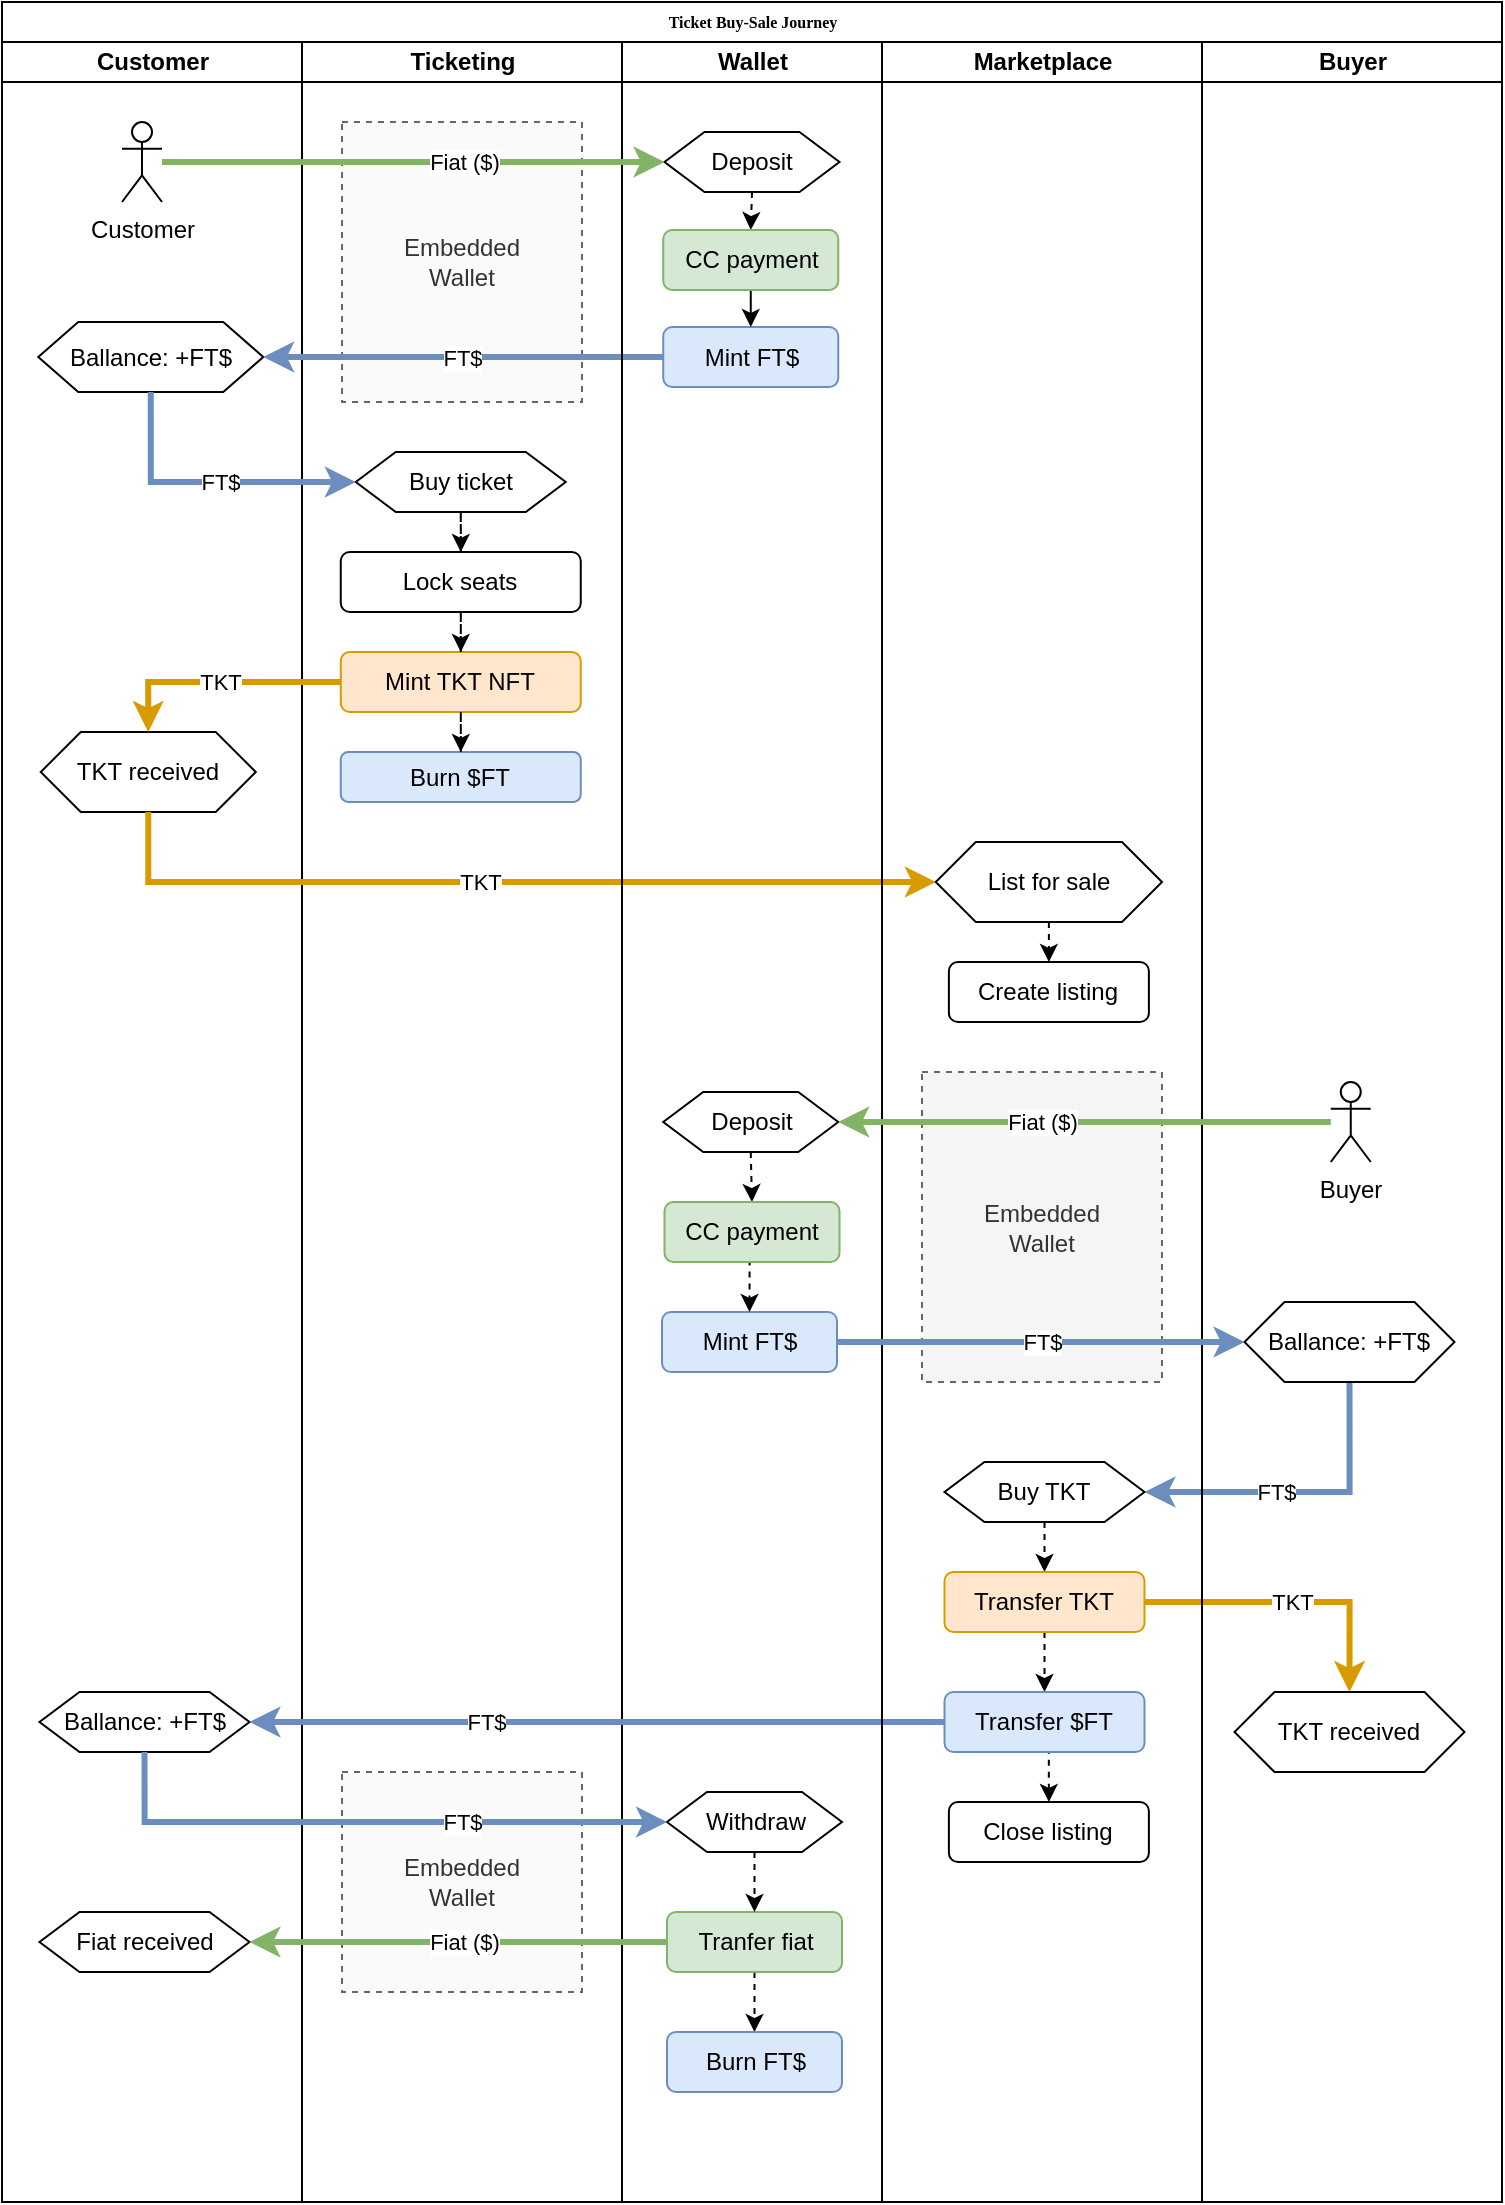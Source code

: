 <mxfile version="14.5.10" type="github">
  <diagram name="Page-1" id="74e2e168-ea6b-b213-b513-2b3c1d86103e">
    <mxGraphModel dx="1426" dy="655" grid="1" gridSize="10" guides="1" tooltips="1" connect="1" arrows="1" fold="1" page="1" pageScale="1" pageWidth="827" pageHeight="1169" background="#ffffff" math="0" shadow="0">
      <root>
        <mxCell id="0" />
        <mxCell id="1" parent="0" />
        <mxCell id="77e6c97f196da883-1" value="Ticket Buy-Sale Journey" style="swimlane;html=1;childLayout=stackLayout;startSize=20;rounded=0;shadow=0;labelBackgroundColor=none;strokeWidth=1;fontFamily=Verdana;fontSize=8;align=center;" parent="1" vertex="1">
          <mxGeometry x="30" y="20" width="750" height="1100" as="geometry" />
        </mxCell>
        <mxCell id="77e6c97f196da883-2" value="Customer" style="swimlane;html=1;startSize=20;" parent="77e6c97f196da883-1" vertex="1">
          <mxGeometry y="20" width="150" height="1080" as="geometry">
            <mxRectangle y="20" width="30" height="730" as="alternateBounds" />
          </mxGeometry>
        </mxCell>
        <mxCell id="Pq61V_5t6MFt0WhEcpon-2" value="Customer" style="shape=umlActor;verticalLabelPosition=bottom;verticalAlign=top;html=1;outlineConnect=0;" parent="77e6c97f196da883-2" vertex="1">
          <mxGeometry x="60" y="40" width="20" height="40" as="geometry" />
        </mxCell>
        <mxCell id="Pq61V_5t6MFt0WhEcpon-11" value="Ballance: +FT$" style="shape=hexagon;perimeter=hexagonPerimeter2;whiteSpace=wrap;html=1;fixedSize=1;rounded=0;" parent="77e6c97f196da883-2" vertex="1">
          <mxGeometry x="18.13" y="140" width="112.5" height="35" as="geometry" />
        </mxCell>
        <mxCell id="Pq61V_5t6MFt0WhEcpon-29" value="TKT received" style="shape=hexagon;perimeter=hexagonPerimeter2;whiteSpace=wrap;html=1;fixedSize=1;rounded=0;" parent="77e6c97f196da883-2" vertex="1">
          <mxGeometry x="19.38" y="345" width="107.5" height="40" as="geometry" />
        </mxCell>
        <mxCell id="Pq61V_5t6MFt0WhEcpon-76" value="Ballance: +FT$" style="shape=hexagon;perimeter=hexagonPerimeter2;whiteSpace=wrap;html=1;fixedSize=1;rounded=0;" parent="77e6c97f196da883-2" vertex="1">
          <mxGeometry x="18.75" y="825" width="105" height="30" as="geometry" />
        </mxCell>
        <mxCell id="Pq61V_5t6MFt0WhEcpon-93" value="Fiat received" style="shape=hexagon;perimeter=hexagonPerimeter2;whiteSpace=wrap;html=1;fixedSize=1;rounded=0;" parent="77e6c97f196da883-2" vertex="1">
          <mxGeometry x="18.75" y="935" width="105" height="30" as="geometry" />
        </mxCell>
        <mxCell id="77e6c97f196da883-4" value="Ticketing" style="swimlane;html=1;startSize=20;" parent="77e6c97f196da883-1" vertex="1">
          <mxGeometry x="150" y="20" width="160" height="1080" as="geometry" />
        </mxCell>
        <mxCell id="jXT8pUPVsxswW2iT2aq3-13" value="Embedded&lt;br&gt;Wallet" style="rounded=0;whiteSpace=wrap;html=1;dashed=1;fillColor=#f5f5f5;fillOpacity=50;strokeColor=#666666;fontColor=#333333;" parent="77e6c97f196da883-4" vertex="1">
          <mxGeometry x="20" y="40" width="120" height="140" as="geometry" />
        </mxCell>
        <mxCell id="Pq61V_5t6MFt0WhEcpon-12" value="Lock seats" style="rounded=1;whiteSpace=wrap;html=1;" parent="77e6c97f196da883-4" vertex="1">
          <mxGeometry x="19.38" y="255" width="120" height="30" as="geometry" />
        </mxCell>
        <mxCell id="Pq61V_5t6MFt0WhEcpon-18" value="Mint TKT NFT" style="whiteSpace=wrap;html=1;rounded=1;fillColor=#ffe6cc;strokeColor=#d79b00;" parent="77e6c97f196da883-4" vertex="1">
          <mxGeometry x="19.38" y="305" width="120" height="30" as="geometry" />
        </mxCell>
        <mxCell id="Pq61V_5t6MFt0WhEcpon-19" value="" style="edgeStyle=orthogonalEdgeStyle;rounded=0;orthogonalLoop=1;jettySize=auto;html=1;strokeWidth=1;fixDash=1;dashed=1;" parent="77e6c97f196da883-4" source="Pq61V_5t6MFt0WhEcpon-12" target="Pq61V_5t6MFt0WhEcpon-18" edge="1">
          <mxGeometry relative="1" as="geometry" />
        </mxCell>
        <mxCell id="Pq61V_5t6MFt0WhEcpon-33" style="edgeStyle=orthogonalEdgeStyle;rounded=0;orthogonalLoop=1;jettySize=auto;html=1;exitX=0.5;exitY=1;exitDx=0;exitDy=0;strokeWidth=1;fixDash=1;dashed=1;" parent="77e6c97f196da883-4" source="Pq61V_5t6MFt0WhEcpon-31" target="Pq61V_5t6MFt0WhEcpon-12" edge="1">
          <mxGeometry relative="1" as="geometry" />
        </mxCell>
        <mxCell id="Pq61V_5t6MFt0WhEcpon-31" value="Buy ticket" style="shape=hexagon;perimeter=hexagonPerimeter2;whiteSpace=wrap;html=1;fixedSize=1;rounded=0;" parent="77e6c97f196da883-4" vertex="1">
          <mxGeometry x="26.88" y="205" width="105" height="30" as="geometry" />
        </mxCell>
        <mxCell id="Pq61V_5t6MFt0WhEcpon-34" value="Burn $FT" style="whiteSpace=wrap;html=1;rounded=1;fillColor=#dae8fc;strokeColor=#6c8ebf;shadow=0;" parent="77e6c97f196da883-4" vertex="1">
          <mxGeometry x="19.38" y="355" width="120" height="25" as="geometry" />
        </mxCell>
        <mxCell id="Pq61V_5t6MFt0WhEcpon-35" value="" style="edgeStyle=orthogonalEdgeStyle;rounded=0;orthogonalLoop=1;jettySize=auto;html=1;strokeWidth=1;fixDash=1;dashed=1;" parent="77e6c97f196da883-4" source="Pq61V_5t6MFt0WhEcpon-18" target="Pq61V_5t6MFt0WhEcpon-34" edge="1">
          <mxGeometry relative="1" as="geometry" />
        </mxCell>
        <mxCell id="K0B8hnfySt53gOpYEGHC-1" value="Embedded&lt;br&gt;Wallet" style="rounded=0;whiteSpace=wrap;html=1;dashed=1;fillColor=#f5f5f5;fillOpacity=50;strokeColor=#666666;fontColor=#333333;" vertex="1" parent="77e6c97f196da883-4">
          <mxGeometry x="20" y="865" width="120" height="110" as="geometry" />
        </mxCell>
        <mxCell id="Pq61V_5t6MFt0WhEcpon-14" style="edgeStyle=orthogonalEdgeStyle;rounded=0;orthogonalLoop=1;jettySize=auto;html=1;exitX=0.5;exitY=1;exitDx=0;exitDy=0;entryX=0;entryY=0.5;entryDx=0;entryDy=0;fillColor=#dae8fc;strokeColor=#6c8ebf;strokeWidth=3;" parent="77e6c97f196da883-1" source="Pq61V_5t6MFt0WhEcpon-11" target="Pq61V_5t6MFt0WhEcpon-31" edge="1">
          <mxGeometry relative="1" as="geometry" />
        </mxCell>
        <mxCell id="Pq61V_5t6MFt0WhEcpon-17" value="FT$" style="edgeLabel;html=1;align=center;verticalAlign=middle;resizable=0;points=[];" parent="Pq61V_5t6MFt0WhEcpon-14" vertex="1" connectable="0">
          <mxGeometry x="0.074" relative="1" as="geometry">
            <mxPoint as="offset" />
          </mxGeometry>
        </mxCell>
        <mxCell id="Pq61V_5t6MFt0WhEcpon-39" value="TKT" style="edgeStyle=orthogonalEdgeStyle;rounded=0;orthogonalLoop=1;jettySize=auto;html=1;exitX=0;exitY=0.5;exitDx=0;exitDy=0;entryX=0.5;entryY=0;entryDx=0;entryDy=0;strokeWidth=3;fillColor=#ffe6cc;strokeColor=#d79b00;" parent="77e6c97f196da883-1" source="Pq61V_5t6MFt0WhEcpon-18" target="Pq61V_5t6MFt0WhEcpon-29" edge="1">
          <mxGeometry relative="1" as="geometry" />
        </mxCell>
        <mxCell id="Pq61V_5t6MFt0WhEcpon-46" value="" style="edgeStyle=orthogonalEdgeStyle;rounded=0;orthogonalLoop=1;jettySize=auto;html=1;strokeWidth=3;strokeColor=#d79b00;fillColor=#ffe6cc;" parent="77e6c97f196da883-1" source="Pq61V_5t6MFt0WhEcpon-29" target="Pq61V_5t6MFt0WhEcpon-45" edge="1">
          <mxGeometry relative="1" as="geometry">
            <Array as="points">
              <mxPoint x="73" y="440" />
            </Array>
          </mxGeometry>
        </mxCell>
        <mxCell id="Pq61V_5t6MFt0WhEcpon-47" value="TKT" style="edgeLabel;html=1;align=center;verticalAlign=middle;resizable=0;points=[];" parent="Pq61V_5t6MFt0WhEcpon-46" vertex="1" connectable="0">
          <mxGeometry x="-0.062" relative="1" as="geometry">
            <mxPoint as="offset" />
          </mxGeometry>
        </mxCell>
        <mxCell id="jXT8pUPVsxswW2iT2aq3-14" style="edgeStyle=none;rounded=0;jumpStyle=sharp;orthogonalLoop=1;jettySize=auto;html=1;exitX=0;exitY=0.5;exitDx=0;exitDy=0;entryX=1;entryY=0.5;entryDx=0;entryDy=0;strokeColor=#6c8ebf;strokeWidth=3;fillColor=#dae8fc;" parent="77e6c97f196da883-1" source="Pq61V_5t6MFt0WhEcpon-3" target="Pq61V_5t6MFt0WhEcpon-11" edge="1">
          <mxGeometry relative="1" as="geometry" />
        </mxCell>
        <mxCell id="jXT8pUPVsxswW2iT2aq3-15" value="FT$" style="edgeLabel;html=1;align=center;verticalAlign=middle;resizable=0;points=[];" parent="jXT8pUPVsxswW2iT2aq3-14" vertex="1" connectable="0">
          <mxGeometry x="-0.154" y="-3" relative="1" as="geometry">
            <mxPoint x="-16" y="3" as="offset" />
          </mxGeometry>
        </mxCell>
        <mxCell id="77e6c97f196da883-3" value="Wallet" style="swimlane;html=1;startSize=20;" parent="77e6c97f196da883-1" vertex="1">
          <mxGeometry x="310" y="20" width="130" height="1080" as="geometry" />
        </mxCell>
        <mxCell id="Pq61V_5t6MFt0WhEcpon-3" value="Mint FT$" style="whiteSpace=wrap;html=1;verticalAlign=middle;rounded=1;fillColor=#dae8fc;strokeColor=#6c8ebf;" parent="77e6c97f196da883-3" vertex="1">
          <mxGeometry x="20.63" y="142.5" width="87.5" height="30" as="geometry" />
        </mxCell>
        <mxCell id="Pq61V_5t6MFt0WhEcpon-96" style="edgeStyle=orthogonalEdgeStyle;rounded=0;jumpStyle=sharp;orthogonalLoop=1;jettySize=auto;html=1;exitX=0.5;exitY=1;exitDx=0;exitDy=0;entryX=0.5;entryY=0;entryDx=0;entryDy=0;dashed=1;strokeWidth=1;" parent="77e6c97f196da883-3" source="Pq61V_5t6MFt0WhEcpon-85" target="Pq61V_5t6MFt0WhEcpon-94" edge="1">
          <mxGeometry relative="1" as="geometry" />
        </mxCell>
        <mxCell id="Pq61V_5t6MFt0WhEcpon-85" value="Tranfer fiat" style="whiteSpace=wrap;html=1;verticalAlign=middle;rounded=1;fillColor=#d5e8d4;strokeColor=#82b366;" parent="77e6c97f196da883-3" vertex="1">
          <mxGeometry x="22.5" y="935" width="87.5" height="30" as="geometry" />
        </mxCell>
        <mxCell id="Pq61V_5t6MFt0WhEcpon-89" style="edgeStyle=none;rounded=0;jumpStyle=sharp;orthogonalLoop=1;jettySize=auto;html=1;exitX=0.5;exitY=1;exitDx=0;exitDy=0;entryX=0.5;entryY=0;entryDx=0;entryDy=0;dashed=1;strokeWidth=1;" parent="77e6c97f196da883-3" source="Pq61V_5t6MFt0WhEcpon-87" target="K0B8hnfySt53gOpYEGHC-3" edge="1">
          <mxGeometry relative="1" as="geometry" />
        </mxCell>
        <mxCell id="Pq61V_5t6MFt0WhEcpon-87" value="Deposit" style="shape=hexagon;perimeter=hexagonPerimeter2;whiteSpace=wrap;html=1;fixedSize=1;rounded=0;" parent="77e6c97f196da883-3" vertex="1">
          <mxGeometry x="21.25" y="45" width="87.5" height="30" as="geometry" />
        </mxCell>
        <mxCell id="Pq61V_5t6MFt0WhEcpon-95" style="edgeStyle=orthogonalEdgeStyle;rounded=0;jumpStyle=sharp;orthogonalLoop=1;jettySize=auto;html=1;exitX=0.5;exitY=1;exitDx=0;exitDy=0;entryX=0.5;entryY=0;entryDx=0;entryDy=0;dashed=1;strokeWidth=1;" parent="77e6c97f196da883-3" source="Pq61V_5t6MFt0WhEcpon-90" target="Pq61V_5t6MFt0WhEcpon-85" edge="1">
          <mxGeometry relative="1" as="geometry" />
        </mxCell>
        <mxCell id="Pq61V_5t6MFt0WhEcpon-90" value="Withdraw" style="shape=hexagon;perimeter=hexagonPerimeter2;whiteSpace=wrap;html=1;fixedSize=1;rounded=0;" parent="77e6c97f196da883-3" vertex="1">
          <mxGeometry x="22.5" y="875" width="87.5" height="30" as="geometry" />
        </mxCell>
        <mxCell id="Pq61V_5t6MFt0WhEcpon-94" value="Burn FT$" style="whiteSpace=wrap;html=1;verticalAlign=middle;rounded=1;fillColor=#dae8fc;strokeColor=#6c8ebf;" parent="77e6c97f196da883-3" vertex="1">
          <mxGeometry x="22.5" y="995" width="87.5" height="30" as="geometry" />
        </mxCell>
        <mxCell id="jXT8pUPVsxswW2iT2aq3-16" value="Mint FT$" style="whiteSpace=wrap;html=1;verticalAlign=middle;rounded=1;fillColor=#dae8fc;strokeColor=#6c8ebf;" parent="77e6c97f196da883-3" vertex="1">
          <mxGeometry x="20" y="635" width="87.5" height="30" as="geometry" />
        </mxCell>
        <mxCell id="jXT8pUPVsxswW2iT2aq3-17" style="edgeStyle=none;rounded=0;jumpStyle=sharp;orthogonalLoop=1;jettySize=auto;html=1;exitX=0.5;exitY=1;exitDx=0;exitDy=0;entryX=0.5;entryY=0;entryDx=0;entryDy=0;dashed=1;strokeWidth=1;" parent="77e6c97f196da883-3" source="jXT8pUPVsxswW2iT2aq3-18" target="K0B8hnfySt53gOpYEGHC-8" edge="1">
          <mxGeometry relative="1" as="geometry" />
        </mxCell>
        <mxCell id="jXT8pUPVsxswW2iT2aq3-18" value="Deposit" style="shape=hexagon;perimeter=hexagonPerimeter2;whiteSpace=wrap;html=1;fixedSize=1;rounded=0;" parent="77e6c97f196da883-3" vertex="1">
          <mxGeometry x="20.63" y="525" width="87.5" height="30" as="geometry" />
        </mxCell>
        <mxCell id="K0B8hnfySt53gOpYEGHC-6" style="edgeStyle=orthogonalEdgeStyle;rounded=0;jumpStyle=sharp;orthogonalLoop=1;jettySize=auto;html=1;exitX=0.5;exitY=1;exitDx=0;exitDy=0;entryX=0.5;entryY=0;entryDx=0;entryDy=0;" edge="1" parent="77e6c97f196da883-3" source="K0B8hnfySt53gOpYEGHC-3" target="Pq61V_5t6MFt0WhEcpon-3">
          <mxGeometry relative="1" as="geometry" />
        </mxCell>
        <mxCell id="K0B8hnfySt53gOpYEGHC-3" value="CC payment" style="whiteSpace=wrap;html=1;verticalAlign=middle;rounded=1;fillColor=#d5e8d4;strokeColor=#82b366;" vertex="1" parent="77e6c97f196da883-3">
          <mxGeometry x="20.63" y="94" width="87.5" height="30" as="geometry" />
        </mxCell>
        <mxCell id="K0B8hnfySt53gOpYEGHC-9" style="edgeStyle=orthogonalEdgeStyle;rounded=0;jumpStyle=sharp;orthogonalLoop=1;jettySize=auto;html=1;exitX=0.5;exitY=1;exitDx=0;exitDy=0;entryX=0.5;entryY=0;entryDx=0;entryDy=0;dashed=1;strokeWidth=1;" edge="1" parent="77e6c97f196da883-3" source="K0B8hnfySt53gOpYEGHC-8" target="jXT8pUPVsxswW2iT2aq3-16">
          <mxGeometry relative="1" as="geometry" />
        </mxCell>
        <mxCell id="K0B8hnfySt53gOpYEGHC-8" value="CC payment" style="whiteSpace=wrap;html=1;verticalAlign=middle;rounded=1;fillColor=#d5e8d4;strokeColor=#82b366;" vertex="1" parent="77e6c97f196da883-3">
          <mxGeometry x="21.25" y="580" width="87.5" height="30" as="geometry" />
        </mxCell>
        <mxCell id="Pq61V_5t6MFt0WhEcpon-71" value="TKT" style="edgeStyle=orthogonalEdgeStyle;rounded=0;orthogonalLoop=1;jettySize=auto;html=1;exitX=1;exitY=0.5;exitDx=0;exitDy=0;entryX=0.5;entryY=0;entryDx=0;entryDy=0;strokeWidth=3;strokeColor=#d79b00;fillColor=#ffe6cc;" parent="77e6c97f196da883-1" source="Pq61V_5t6MFt0WhEcpon-67" target="Pq61V_5t6MFt0WhEcpon-69" edge="1">
          <mxGeometry relative="1" as="geometry" />
        </mxCell>
        <mxCell id="Pq61V_5t6MFt0WhEcpon-77" style="edgeStyle=orthogonalEdgeStyle;rounded=0;orthogonalLoop=1;jettySize=auto;html=1;exitX=0;exitY=0.5;exitDx=0;exitDy=0;entryX=1;entryY=0.5;entryDx=0;entryDy=0;strokeWidth=3;strokeColor=#6c8ebf;fillColor=#dae8fc;" parent="77e6c97f196da883-1" source="Pq61V_5t6MFt0WhEcpon-74" target="Pq61V_5t6MFt0WhEcpon-76" edge="1">
          <mxGeometry relative="1" as="geometry" />
        </mxCell>
        <mxCell id="Pq61V_5t6MFt0WhEcpon-79" value="FT$" style="edgeLabel;html=1;align=center;verticalAlign=middle;resizable=0;points=[];" parent="Pq61V_5t6MFt0WhEcpon-77" vertex="1" connectable="0">
          <mxGeometry x="0.325" relative="1" as="geometry">
            <mxPoint as="offset" />
          </mxGeometry>
        </mxCell>
        <mxCell id="Pq61V_5t6MFt0WhEcpon-91" style="edgeStyle=orthogonalEdgeStyle;rounded=0;jumpStyle=sharp;orthogonalLoop=1;jettySize=auto;html=1;exitX=0.5;exitY=1;exitDx=0;exitDy=0;entryX=0;entryY=0.5;entryDx=0;entryDy=0;strokeWidth=3;strokeColor=#6c8ebf;fillColor=#dae8fc;" parent="77e6c97f196da883-1" source="Pq61V_5t6MFt0WhEcpon-76" target="Pq61V_5t6MFt0WhEcpon-90" edge="1">
          <mxGeometry relative="1" as="geometry" />
        </mxCell>
        <mxCell id="Pq61V_5t6MFt0WhEcpon-92" value="FT$" style="edgeLabel;html=1;align=center;verticalAlign=middle;resizable=0;points=[];" parent="Pq61V_5t6MFt0WhEcpon-91" vertex="1" connectable="0">
          <mxGeometry x="0.057" y="1" relative="1" as="geometry">
            <mxPoint x="37" y="1" as="offset" />
          </mxGeometry>
        </mxCell>
        <mxCell id="Pq61V_5t6MFt0WhEcpon-97" style="edgeStyle=orthogonalEdgeStyle;rounded=0;jumpStyle=sharp;orthogonalLoop=1;jettySize=auto;html=1;exitX=0;exitY=0.5;exitDx=0;exitDy=0;entryX=1;entryY=0.5;entryDx=0;entryDy=0;strokeWidth=3;strokeColor=#82b366;fillColor=#d5e8d4;" parent="77e6c97f196da883-1" source="Pq61V_5t6MFt0WhEcpon-85" target="Pq61V_5t6MFt0WhEcpon-93" edge="1">
          <mxGeometry relative="1" as="geometry" />
        </mxCell>
        <mxCell id="K0B8hnfySt53gOpYEGHC-2" value="Fiat ($)" style="edgeLabel;html=1;align=center;verticalAlign=middle;resizable=0;points=[];" vertex="1" connectable="0" parent="Pq61V_5t6MFt0WhEcpon-97">
          <mxGeometry x="0.032" y="2" relative="1" as="geometry">
            <mxPoint x="6" y="-2" as="offset" />
          </mxGeometry>
        </mxCell>
        <mxCell id="jXT8pUPVsxswW2iT2aq3-33" value="FT$" style="edgeStyle=orthogonalEdgeStyle;rounded=0;jumpStyle=sharp;orthogonalLoop=1;jettySize=auto;html=1;exitX=0.5;exitY=1;exitDx=0;exitDy=0;entryX=1;entryY=0.5;entryDx=0;entryDy=0;strokeColor=#6c8ebf;strokeWidth=3;fillColor=#dae8fc;" parent="77e6c97f196da883-1" source="jXT8pUPVsxswW2iT2aq3-20" target="Pq61V_5t6MFt0WhEcpon-57" edge="1">
          <mxGeometry x="0.169" relative="1" as="geometry">
            <mxPoint as="offset" />
          </mxGeometry>
        </mxCell>
        <mxCell id="77e6c97f196da883-5" value="Marketplace" style="swimlane;html=1;startSize=20;" parent="77e6c97f196da883-1" vertex="1">
          <mxGeometry x="440" y="20" width="160" height="1080" as="geometry" />
        </mxCell>
        <mxCell id="K0B8hnfySt53gOpYEGHC-12" value="Embedded&lt;br&gt;Wallet" style="rounded=0;whiteSpace=wrap;html=1;dashed=1;labelBackgroundColor=none;fillColor=#f5f5f5;fontColor=#333333;strokeColor=#666666;glass=0;" vertex="1" parent="77e6c97f196da883-5">
          <mxGeometry x="20" y="515" width="120" height="155" as="geometry" />
        </mxCell>
        <mxCell id="Pq61V_5t6MFt0WhEcpon-84" style="rounded=0;orthogonalLoop=1;jettySize=auto;html=1;exitX=0.5;exitY=1;exitDx=0;exitDy=0;entryX=0.5;entryY=0;entryDx=0;entryDy=0;dashed=1;strokeWidth=1;" parent="77e6c97f196da883-5" source="Pq61V_5t6MFt0WhEcpon-45" target="Pq61V_5t6MFt0WhEcpon-52" edge="1">
          <mxGeometry relative="1" as="geometry" />
        </mxCell>
        <mxCell id="Pq61V_5t6MFt0WhEcpon-45" value="List for sale" style="shape=hexagon;perimeter=hexagonPerimeter2;whiteSpace=wrap;html=1;fixedSize=1;rounded=0;" parent="77e6c97f196da883-5" vertex="1">
          <mxGeometry x="26.88" y="400" width="113.12" height="40" as="geometry" />
        </mxCell>
        <mxCell id="Pq61V_5t6MFt0WhEcpon-52" value="Create listing" style="whiteSpace=wrap;html=1;rounded=1;" parent="77e6c97f196da883-5" vertex="1">
          <mxGeometry x="33.44" y="460" width="100" height="30" as="geometry" />
        </mxCell>
        <mxCell id="Pq61V_5t6MFt0WhEcpon-68" style="rounded=0;orthogonalLoop=1;jettySize=auto;html=1;exitX=0.5;exitY=1;exitDx=0;exitDy=0;entryX=0.5;entryY=0;entryDx=0;entryDy=0;strokeWidth=1;fixDash=1;dashed=1;" parent="77e6c97f196da883-5" source="Pq61V_5t6MFt0WhEcpon-57" target="Pq61V_5t6MFt0WhEcpon-67" edge="1">
          <mxGeometry relative="1" as="geometry" />
        </mxCell>
        <mxCell id="Pq61V_5t6MFt0WhEcpon-57" value="Buy TKT" style="shape=hexagon;perimeter=hexagonPerimeter2;whiteSpace=wrap;html=1;fixedSize=1;rounded=0;sketch=0;" parent="77e6c97f196da883-5" vertex="1">
          <mxGeometry x="31.25" y="710" width="100" height="30" as="geometry" />
        </mxCell>
        <mxCell id="Pq61V_5t6MFt0WhEcpon-75" style="rounded=0;orthogonalLoop=1;jettySize=auto;html=1;exitX=0.5;exitY=1;exitDx=0;exitDy=0;dashed=1;strokeWidth=1;" parent="77e6c97f196da883-5" source="Pq61V_5t6MFt0WhEcpon-67" target="Pq61V_5t6MFt0WhEcpon-74" edge="1">
          <mxGeometry relative="1" as="geometry" />
        </mxCell>
        <mxCell id="Pq61V_5t6MFt0WhEcpon-67" value="Transfer TKT" style="whiteSpace=wrap;html=1;rounded=1;fillColor=#ffe6cc;strokeColor=#d79b00;" parent="77e6c97f196da883-5" vertex="1">
          <mxGeometry x="31.25" y="765" width="100" height="30" as="geometry" />
        </mxCell>
        <mxCell id="K0B8hnfySt53gOpYEGHC-19" style="edgeStyle=orthogonalEdgeStyle;rounded=0;jumpStyle=sharp;orthogonalLoop=1;jettySize=auto;html=1;exitX=0.5;exitY=1;exitDx=0;exitDy=0;entryX=0.5;entryY=0;entryDx=0;entryDy=0;dashed=1;strokeWidth=1;" edge="1" parent="77e6c97f196da883-5" source="Pq61V_5t6MFt0WhEcpon-74" target="K0B8hnfySt53gOpYEGHC-18">
          <mxGeometry relative="1" as="geometry" />
        </mxCell>
        <mxCell id="Pq61V_5t6MFt0WhEcpon-74" value="Transfer $FT" style="whiteSpace=wrap;html=1;rounded=1;fillColor=#dae8fc;strokeColor=#6c8ebf;" parent="77e6c97f196da883-5" vertex="1">
          <mxGeometry x="31.25" y="825" width="100" height="30" as="geometry" />
        </mxCell>
        <mxCell id="K0B8hnfySt53gOpYEGHC-18" value="Close listing" style="whiteSpace=wrap;html=1;rounded=1;" vertex="1" parent="77e6c97f196da883-5">
          <mxGeometry x="33.44" y="880" width="100" height="30" as="geometry" />
        </mxCell>
        <mxCell id="77e6c97f196da883-6" value="Buyer" style="swimlane;html=1;startSize=20;" parent="77e6c97f196da883-1" vertex="1">
          <mxGeometry x="600" y="20" width="150" height="1080" as="geometry" />
        </mxCell>
        <mxCell id="Pq61V_5t6MFt0WhEcpon-59" value="Buyer" style="shape=umlActor;verticalLabelPosition=bottom;verticalAlign=top;html=1;outlineConnect=0;" parent="77e6c97f196da883-6" vertex="1">
          <mxGeometry x="64.38" y="520" width="20" height="40" as="geometry" />
        </mxCell>
        <mxCell id="Pq61V_5t6MFt0WhEcpon-69" value="TKT received" style="shape=hexagon;perimeter=hexagonPerimeter2;whiteSpace=wrap;html=1;fixedSize=1;rounded=0;" parent="77e6c97f196da883-6" vertex="1">
          <mxGeometry x="16.25" y="825" width="115" height="40" as="geometry" />
        </mxCell>
        <mxCell id="jXT8pUPVsxswW2iT2aq3-20" value="Ballance: +FT$" style="shape=hexagon;perimeter=hexagonPerimeter2;whiteSpace=wrap;html=1;fixedSize=1;rounded=0;" parent="77e6c97f196da883-6" vertex="1">
          <mxGeometry x="21.25" y="630" width="105" height="40" as="geometry" />
        </mxCell>
        <mxCell id="Pq61V_5t6MFt0WhEcpon-4" value="" style="rounded=0;orthogonalLoop=1;jettySize=auto;html=1;fillColor=#d5e8d4;strokeColor=#82b366;strokeWidth=3;entryX=0;entryY=0.5;entryDx=0;entryDy=0;" parent="77e6c97f196da883-1" source="Pq61V_5t6MFt0WhEcpon-2" target="Pq61V_5t6MFt0WhEcpon-87" edge="1">
          <mxGeometry relative="1" as="geometry">
            <mxPoint x="230" y="110" as="targetPoint" />
          </mxGeometry>
        </mxCell>
        <mxCell id="Pq61V_5t6MFt0WhEcpon-6" value="Fiat ($)" style="edgeLabel;html=1;align=center;verticalAlign=middle;resizable=0;points=[];" parent="Pq61V_5t6MFt0WhEcpon-4" vertex="1" connectable="0">
          <mxGeometry x="-0.089" y="1" relative="1" as="geometry">
            <mxPoint x="36" y="1" as="offset" />
          </mxGeometry>
        </mxCell>
        <mxCell id="jXT8pUPVsxswW2iT2aq3-30" value="FT$" style="edgeStyle=none;rounded=0;jumpStyle=sharp;orthogonalLoop=1;jettySize=auto;html=1;entryX=0;entryY=0.5;entryDx=0;entryDy=0;strokeColor=#6c8ebf;strokeWidth=3;fillColor=#dae8fc;exitX=1;exitY=0.5;exitDx=0;exitDy=0;" parent="77e6c97f196da883-1" source="jXT8pUPVsxswW2iT2aq3-16" target="jXT8pUPVsxswW2iT2aq3-20" edge="1">
          <mxGeometry relative="1" as="geometry">
            <mxPoint x="388.75" y="715" as="sourcePoint" />
            <mxPoint x="416.88" y="655" as="targetPoint" />
          </mxGeometry>
        </mxCell>
        <mxCell id="jXT8pUPVsxswW2iT2aq3-26" value="" style="rounded=0;orthogonalLoop=1;jettySize=auto;html=1;fillColor=#d5e8d4;strokeColor=#82b366;strokeWidth=3;entryX=1;entryY=0.5;entryDx=0;entryDy=0;" parent="77e6c97f196da883-1" source="Pq61V_5t6MFt0WhEcpon-59" target="jXT8pUPVsxswW2iT2aq3-18" edge="1">
          <mxGeometry relative="1" as="geometry">
            <mxPoint x="920.63" y="465" as="targetPoint" />
            <mxPoint x="669.38" y="465" as="sourcePoint" />
          </mxGeometry>
        </mxCell>
        <mxCell id="K0B8hnfySt53gOpYEGHC-17" value="Fiat ($)" style="edgeLabel;html=1;align=center;verticalAlign=middle;resizable=0;points=[];" vertex="1" connectable="0" parent="jXT8pUPVsxswW2iT2aq3-26">
          <mxGeometry x="0.311" relative="1" as="geometry">
            <mxPoint x="17" as="offset" />
          </mxGeometry>
        </mxCell>
      </root>
    </mxGraphModel>
  </diagram>
</mxfile>
